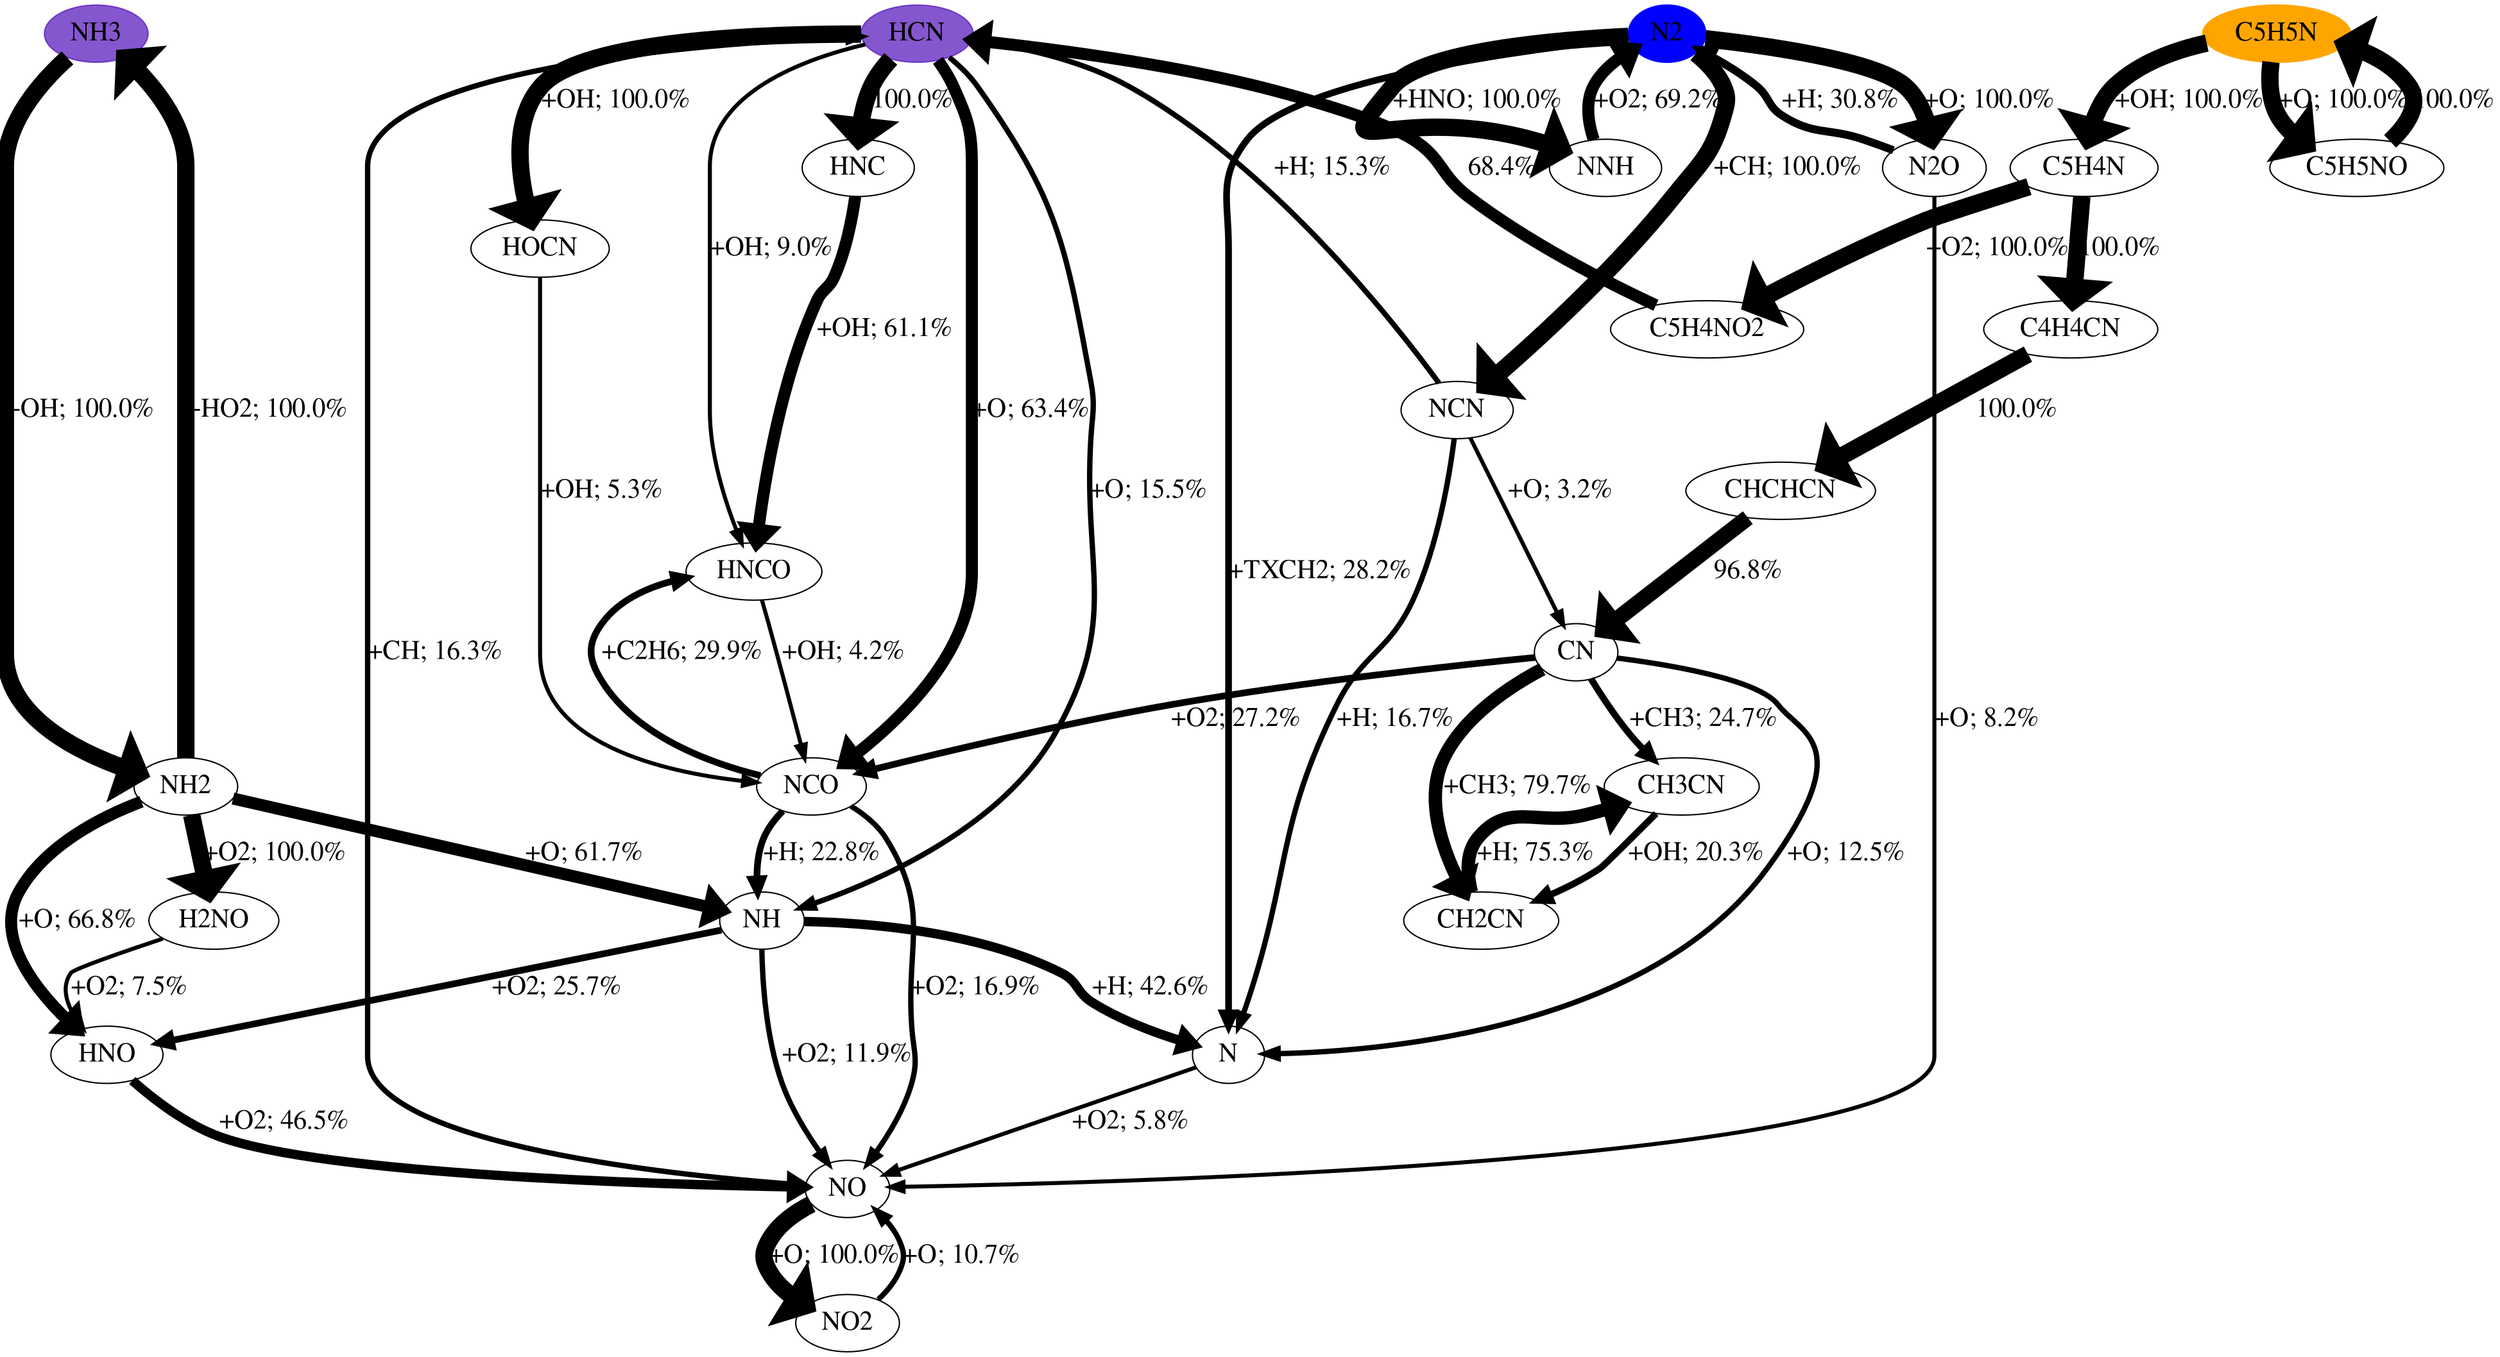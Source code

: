 digraph {
    graph [b="0,0,1558,558", rankdir=TB, center=true];
	NO -> NO2 [label="+O; 100.0%" fontcolor=black fontname=Times fontsize=20 penwidth=13]
	NO -> HCN [label="+CH; 16.3%" fontcolor=black fontname=Times fontsize=20 penwidth=4]
	NH3 -> NH2 [label="+OH; 100.0%" fontcolor=black fontname=Times fontsize=20 penwidth=13]
	HCN -> NH [label="+O; 15.5%" fontcolor=black fontname=Times fontsize=20 penwidth=4]
	HCN -> HNC [label="100.0%" fontcolor=black fontname=Times fontsize=20 penwidth=13]
	HCN -> HNCO [label="+OH; 9.0%" fontcolor=black fontname=Times fontsize=20 penwidth=3]
	HCN -> NCO [label="+O; 63.4%" fontcolor=black fontname=Times fontsize=20 penwidth=9]
	HCN -> HOCN [label="+OH; 100.0%" fontcolor=black fontname=Times fontsize=20 penwidth=13]
	C5H5N -> C5H4N [label="+OH; 100.0%" fontcolor=black fontname=Times fontsize=20 penwidth=13]
	C5H5N -> C5H5NO [label="+O; 100.0%" fontcolor=black fontname=Times fontsize=20 penwidth=13]
	NO2 -> NO [label="+O; 10.7%" fontcolor=black fontname=Times fontsize=20 penwidth=4]
	N2 -> NNH [label="+HNO; 100.0%" fontcolor=black fontname=Times fontsize=20 penwidth=13]
	N2 -> N [label="+TXCH2; 28.2%" fontcolor=black fontname=Times fontsize=20 penwidth=5]
	N2 -> N2O [label="+O; 100.0%" fontcolor=black fontname=Times fontsize=20 penwidth=13]
	N2 -> NCN [label="+CH; 100.0%" fontcolor=black fontname=Times fontsize=20 penwidth=13]
	NH2 -> NH [label="+O; 61.7%" fontcolor=black fontname=Times fontsize=20 penwidth=9]
	NH2 -> HNO [label="+O; 66.8%" fontcolor=black fontname=Times fontsize=20 penwidth=9]
	NH2 -> H2NO [label="+O2; 100.0%" fontcolor=black fontname=Times fontsize=20 penwidth=13]
	NH2 -> NH3 [label="+HO2; 100.0%" fontcolor=black fontname=Times fontsize=20 penwidth=13]
	NH -> HNO [label="+O2; 25.7%" fontcolor=black fontname=Times fontsize=20 penwidth=5]
	NH -> N [label="+H; 42.6%" fontcolor=black fontname=Times fontsize=20 penwidth=7]
	NH -> NO [label="+O2; 11.9%" fontcolor=black fontname=Times fontsize=20 penwidth=4]
	HNC -> HNCO [label="+OH; 61.1%" fontcolor=black fontname=Times fontsize=20 penwidth=9]
	HNCO -> NCO [label="+OH; 4.2%" fontcolor=black fontname=Times fontsize=20 penwidth=3]
	NCO -> NH [label="+H; 22.8%" fontcolor=black fontname=Times fontsize=20 penwidth=5]
	NCO -> NO [label="+O2; 16.9%" fontcolor=black fontname=Times fontsize=20 penwidth=4]
	NCO -> HNCO [label="+C2H6; 29.9%" fontcolor=black fontname=Times fontsize=20 penwidth=5]
	HOCN -> NCO [label="+OH; 5.3%" fontcolor=black fontname=Times fontsize=20 penwidth=3]
	C5H4N -> C5H4NO2 [label="+O2; 100.0%" fontcolor=black fontname=Times fontsize=20 penwidth=13]
	C5H4N -> C4H4CN [label="100.0%" fontcolor=black fontname=Times fontsize=20 penwidth=13]
	C5H5NO -> C5H5N [label="100.0%" fontcolor=black fontname=Times fontsize=20 penwidth=13]
	NNH -> N2 [label="+O2; 69.2%" fontcolor=black fontname=Times fontsize=20 penwidth=9]
	N -> NO [label="+O2; 5.8%" fontcolor=black fontname=Times fontsize=20 penwidth=3]
	N2O -> N2 [label="+H; 30.8%" fontcolor=black fontname=Times fontsize=20 penwidth=6]
	N2O -> NO [label="+O; 8.2%" fontcolor=black fontname=Times fontsize=20 penwidth=3]
	NCN -> N [label="+H; 16.7%" fontcolor=black fontname=Times fontsize=20 penwidth=4]
	NCN -> HCN [label="+H; 15.3%" fontcolor=black fontname=Times fontsize=20 penwidth=4]
	NCN -> CN [label="+O; 3.2%" fontcolor=black fontname=Times fontsize=20 penwidth=3]
	HNO -> NO [label="+O2; 46.5%" fontcolor=black fontname=Times fontsize=20 penwidth=7]
	H2NO -> HNO [label="+O2; 7.5%" fontcolor=black fontname=Times fontsize=20 penwidth=3]
	C5H4NO2 -> HCN [label="68.4%" fontcolor=black fontname=Times fontsize=20 penwidth=9]
	C4H4CN -> CHCHCN [label="100.0%" fontcolor=black fontname=Times fontsize=20 penwidth=13]
	CN -> N [label="+O; 12.5%" fontcolor=black fontname=Times fontsize=20 penwidth=4]
	CN -> NCO [label="+O2; 27.2%" fontcolor=black fontname=Times fontsize=20 penwidth=5]
	CN -> CH3CN [label="+CH3; 24.7%" fontcolor=black fontname=Times fontsize=20 penwidth=5]
	CN -> CH2CN [label="+CH3; 79.7%" fontcolor=black fontname=Times fontsize=20 penwidth=10]
	CHCHCN -> CN [label="96.8%" fontcolor=black fontname=Times fontsize=20 penwidth=12]
	CH3CN -> CH2CN [label="+OH; 20.3%" fontcolor=black fontname=Times fontsize=20 penwidth=5]
	CH2CN -> CH3CN [label="+H; 75.3%" fontcolor=black fontname=Times fontsize=20 penwidth=10]
	NO [fontname=Times fontsize=20]
	NH3 [fontname=Times fontsize=20]
	HCN [fontname=Times fontsize=20]
	C5H5N [fontname=Times fontsize=20]
	NO2 [fontname=Times fontsize=20]
	N2 [fontname=Times fontsize=20]
	NH2 [fontname=Times fontsize=20]
	NH [fontname=Times fontsize=20]
	HNC [fontname=Times fontsize=20]
	HNCO [fontname=Times fontsize=20]
	NCO [fontname=Times fontsize=20]
	HOCN [fontname=Times fontsize=20]
	C5H4N [fontname=Times fontsize=20]
	C5H5NO [fontname=Times fontsize=20]
	NNH [fontname=Times fontsize=20]
	N [fontname=Times fontsize=20]
	N2O [fontname=Times fontsize=20]
	NCN [fontname=Times fontsize=20]
	HNO [fontname=Times fontsize=20]
	H2NO [fontname=Times fontsize=20]
	C5H4NO2 [fontname=Times fontsize=20]
	C4H4CN [fontname=Times fontsize=20]
	CN [fontname=Times fontsize=20]
	CHCHCN [fontname=Times fontsize=20]
	CH3CN [fontname=Times fontsize=20]
	CH2CN [fontname=Times fontsize=20]
	HCN [color="#500dbab1" fillcolor="#500dbab1" style=filled]
	NH3 [color="#500dbab1" fillcolor="#500dbab1" style=filled]
	C5H5N [color=orange fillcolor=orange style=filled]
	N2 [color=blue fillcolor=blue style=filled]

    {rank="source"; C5H5N,NH3,HCN,N2}
}